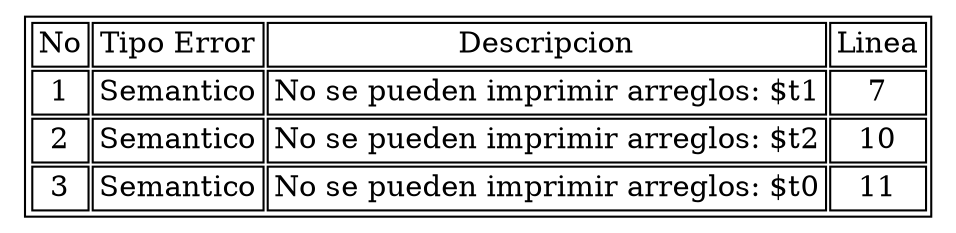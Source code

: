 digraph g {
	node [height=.1 shape=plaintext]
	table [label=<<TABLE>
                            <TR>
                                <TD>No</TD>
                                <TD>Tipo Error</TD>
                                <TD>Descripcion</TD>
                                <TD>Linea</TD>
                            </TR><TR><TD>1</TD><TD>Semantico</TD><TD>No se pueden imprimir arreglos: $t1</TD><TD>7</TD></TR><TR><TD>2</TD><TD>Semantico</TD><TD>No se pueden imprimir arreglos: $t2</TD><TD>10</TD></TR><TR><TD>3</TD><TD>Semantico</TD><TD>No se pueden imprimir arreglos: $t0</TD><TD>11</TD></TR></TABLE>>]
}
